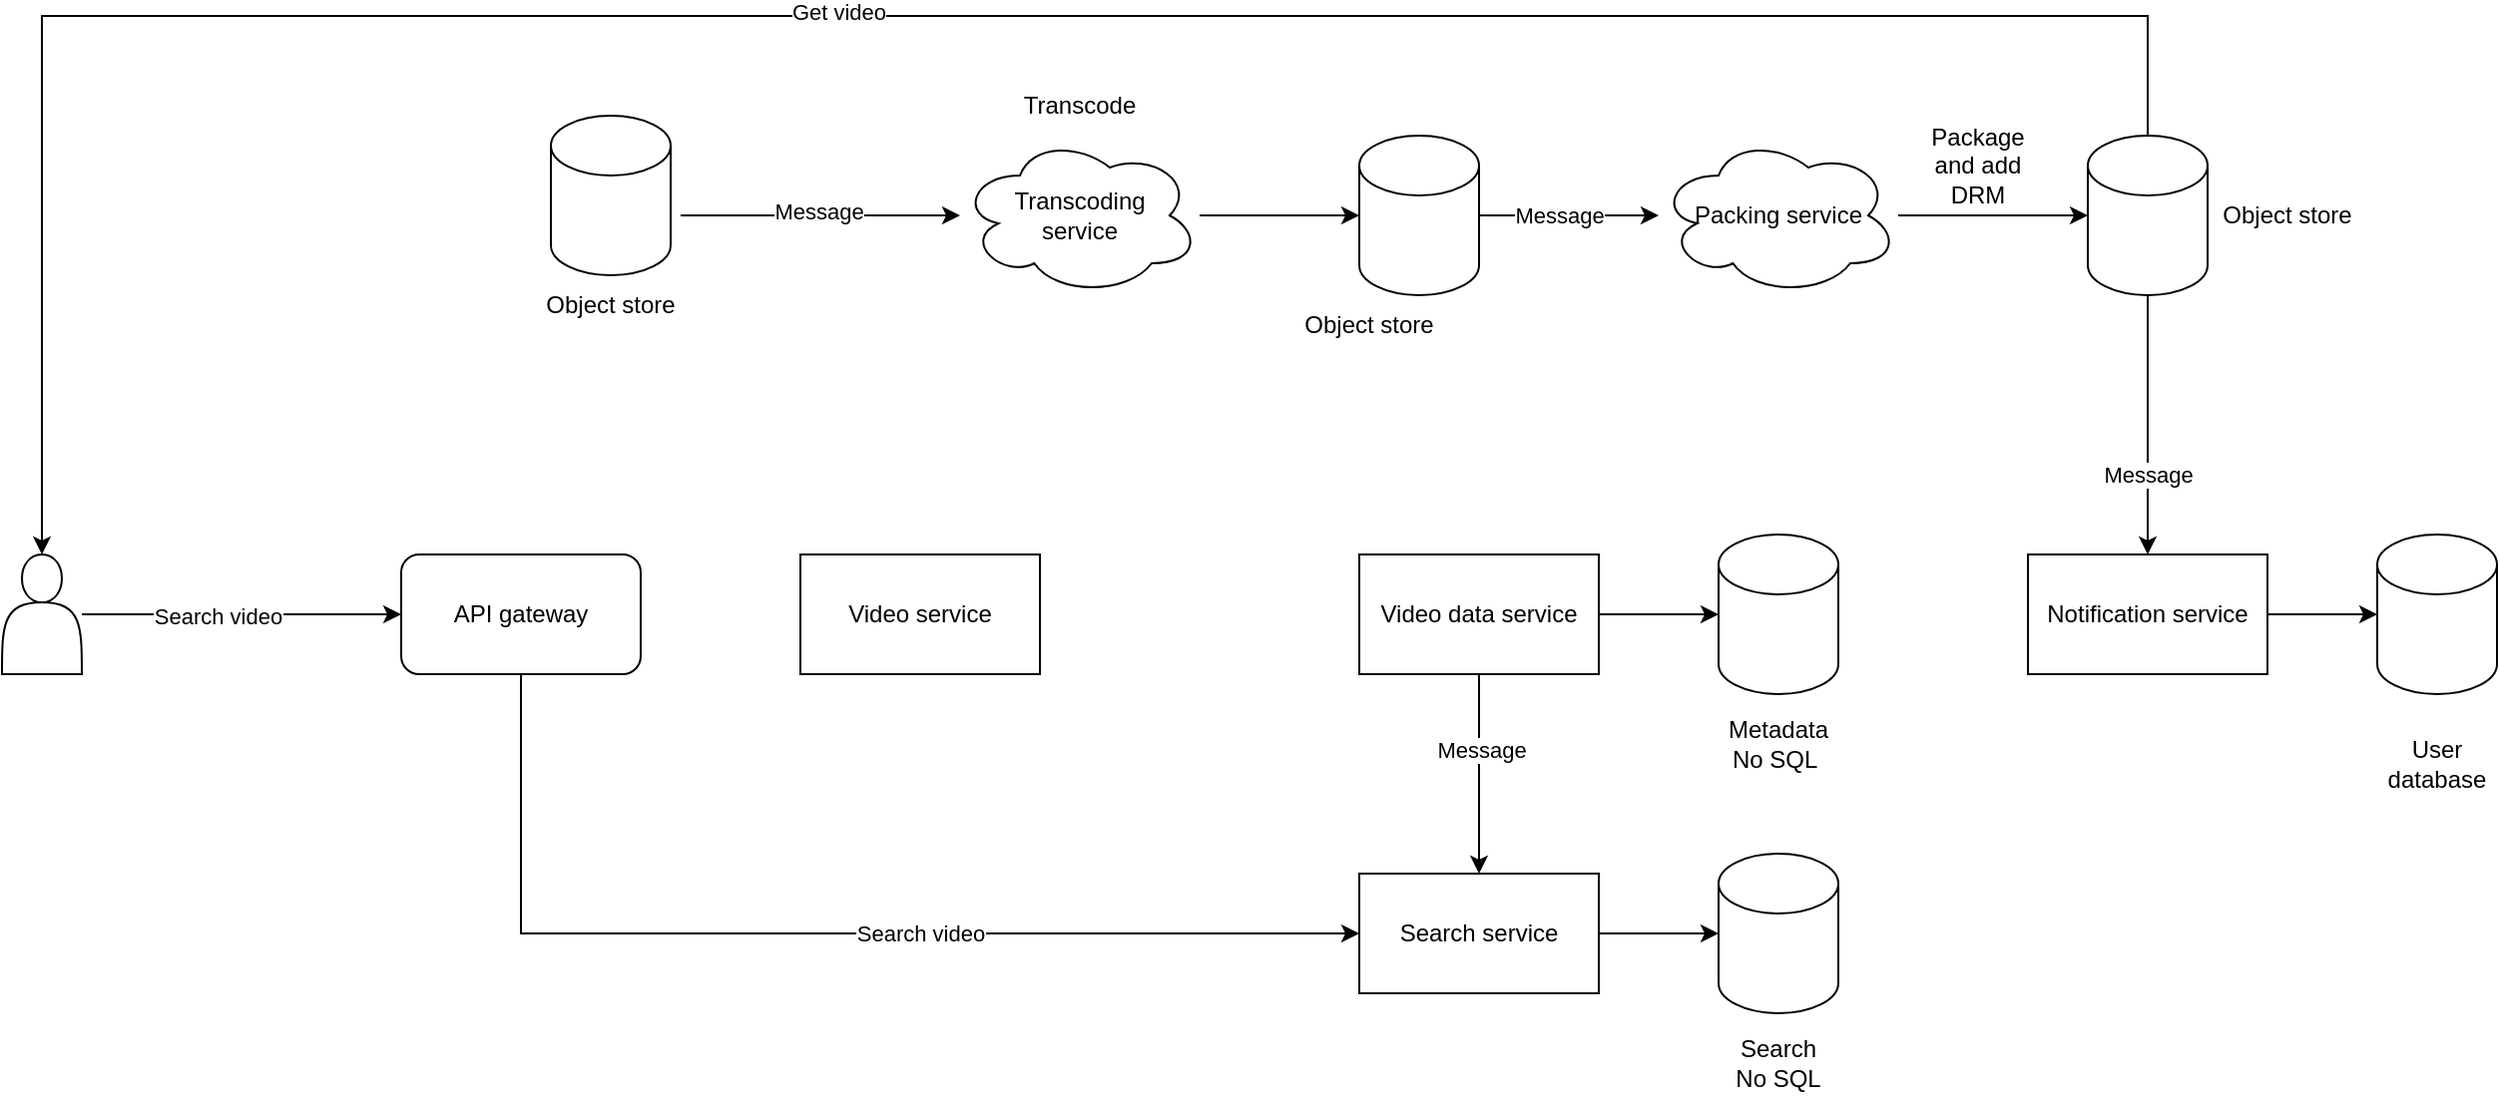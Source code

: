 <mxfile version="21.6.8" type="device">
  <diagram id="SWg9KB9dNT7n6RGxmDI8" name="Page-1">
    <mxGraphModel dx="1592" dy="823" grid="1" gridSize="10" guides="1" tooltips="1" connect="1" arrows="1" fold="1" page="1" pageScale="1" pageWidth="850" pageHeight="1100" math="0" shadow="0">
      <root>
        <mxCell id="0" />
        <mxCell id="1" parent="0" />
        <mxCell id="M7xGzkOP1kLavOliO9xK-62" style="edgeStyle=orthogonalEdgeStyle;rounded=0;orthogonalLoop=1;jettySize=auto;html=1;" edge="1" parent="1" source="_QsQ4Zjg8lzy4qGm6D6l-287" target="M7xGzkOP1kLavOliO9xK-23">
          <mxGeometry relative="1" as="geometry" />
        </mxCell>
        <mxCell id="M7xGzkOP1kLavOliO9xK-63" value="Search video" style="edgeLabel;html=1;align=center;verticalAlign=middle;resizable=0;points=[];" vertex="1" connectable="0" parent="M7xGzkOP1kLavOliO9xK-62">
          <mxGeometry x="-0.15" y="-1" relative="1" as="geometry">
            <mxPoint as="offset" />
          </mxGeometry>
        </mxCell>
        <mxCell id="_QsQ4Zjg8lzy4qGm6D6l-287" value="" style="shape=actor;whiteSpace=wrap;html=1;" parent="1" vertex="1">
          <mxGeometry x="340" y="330" width="40" height="60" as="geometry" />
        </mxCell>
        <mxCell id="M7xGzkOP1kLavOliO9xK-31" style="edgeStyle=orthogonalEdgeStyle;rounded=0;orthogonalLoop=1;jettySize=auto;html=1;entryX=0;entryY=0.5;entryDx=0;entryDy=0;entryPerimeter=0;" edge="1" parent="1" target="M7xGzkOP1kLavOliO9xK-3">
          <mxGeometry relative="1" as="geometry">
            <mxPoint x="680" y="160" as="sourcePoint" />
            <Array as="points">
              <mxPoint x="680" y="160" />
            </Array>
          </mxGeometry>
        </mxCell>
        <mxCell id="M7xGzkOP1kLavOliO9xK-57" value="Message" style="edgeLabel;html=1;align=center;verticalAlign=middle;resizable=0;points=[];" vertex="1" connectable="0" parent="M7xGzkOP1kLavOliO9xK-31">
          <mxGeometry x="-0.022" y="2" relative="1" as="geometry">
            <mxPoint as="offset" />
          </mxGeometry>
        </mxCell>
        <mxCell id="M7xGzkOP1kLavOliO9xK-1" value="" style="shape=cylinder3;whiteSpace=wrap;html=1;boundedLbl=1;backgroundOutline=1;size=15;" vertex="1" parent="1">
          <mxGeometry x="615" y="110" width="60" height="80" as="geometry" />
        </mxCell>
        <mxCell id="M7xGzkOP1kLavOliO9xK-2" value="Object store" style="text;html=1;strokeColor=none;fillColor=none;align=center;verticalAlign=middle;whiteSpace=wrap;rounded=0;" vertex="1" parent="1">
          <mxGeometry x="590" y="190" width="110" height="30" as="geometry" />
        </mxCell>
        <mxCell id="M7xGzkOP1kLavOliO9xK-35" style="edgeStyle=orthogonalEdgeStyle;rounded=0;orthogonalLoop=1;jettySize=auto;html=1;entryX=0;entryY=0.5;entryDx=0;entryDy=0;entryPerimeter=0;" edge="1" parent="1" source="M7xGzkOP1kLavOliO9xK-3" target="M7xGzkOP1kLavOliO9xK-32">
          <mxGeometry relative="1" as="geometry" />
        </mxCell>
        <mxCell id="M7xGzkOP1kLavOliO9xK-3" value="Transcoding &lt;br&gt;service" style="ellipse;shape=cloud;whiteSpace=wrap;html=1;" vertex="1" parent="1">
          <mxGeometry x="820" y="120" width="120" height="80" as="geometry" />
        </mxCell>
        <mxCell id="M7xGzkOP1kLavOliO9xK-78" style="edgeStyle=orthogonalEdgeStyle;rounded=0;orthogonalLoop=1;jettySize=auto;html=1;entryX=0;entryY=0.5;entryDx=0;entryDy=0;" edge="1" parent="1" source="M7xGzkOP1kLavOliO9xK-23" target="M7xGzkOP1kLavOliO9xK-72">
          <mxGeometry relative="1" as="geometry">
            <Array as="points">
              <mxPoint x="600" y="520" />
            </Array>
          </mxGeometry>
        </mxCell>
        <mxCell id="M7xGzkOP1kLavOliO9xK-79" value="Search video" style="edgeLabel;html=1;align=center;verticalAlign=middle;resizable=0;points=[];" vertex="1" connectable="0" parent="M7xGzkOP1kLavOliO9xK-78">
          <mxGeometry x="0.152" y="-2" relative="1" as="geometry">
            <mxPoint x="13" y="-2" as="offset" />
          </mxGeometry>
        </mxCell>
        <mxCell id="M7xGzkOP1kLavOliO9xK-23" value="API gateway" style="rounded=1;whiteSpace=wrap;html=1;" vertex="1" parent="1">
          <mxGeometry x="540" y="330" width="120" height="60" as="geometry" />
        </mxCell>
        <mxCell id="M7xGzkOP1kLavOliO9xK-25" value="Video service" style="rounded=0;whiteSpace=wrap;html=1;" vertex="1" parent="1">
          <mxGeometry x="740" y="330" width="120" height="60" as="geometry" />
        </mxCell>
        <mxCell id="M7xGzkOP1kLavOliO9xK-29" style="edgeStyle=orthogonalEdgeStyle;rounded=0;orthogonalLoop=1;jettySize=auto;html=1;entryX=0;entryY=0.5;entryDx=0;entryDy=0;entryPerimeter=0;" edge="1" parent="1" source="M7xGzkOP1kLavOliO9xK-27" target="M7xGzkOP1kLavOliO9xK-28">
          <mxGeometry relative="1" as="geometry" />
        </mxCell>
        <mxCell id="M7xGzkOP1kLavOliO9xK-76" style="edgeStyle=orthogonalEdgeStyle;rounded=0;orthogonalLoop=1;jettySize=auto;html=1;entryX=0.5;entryY=0;entryDx=0;entryDy=0;" edge="1" parent="1" source="M7xGzkOP1kLavOliO9xK-27" target="M7xGzkOP1kLavOliO9xK-72">
          <mxGeometry relative="1" as="geometry" />
        </mxCell>
        <mxCell id="M7xGzkOP1kLavOliO9xK-77" value="Message" style="edgeLabel;html=1;align=center;verticalAlign=middle;resizable=0;points=[];" vertex="1" connectable="0" parent="M7xGzkOP1kLavOliO9xK-76">
          <mxGeometry x="-0.247" y="1" relative="1" as="geometry">
            <mxPoint as="offset" />
          </mxGeometry>
        </mxCell>
        <mxCell id="M7xGzkOP1kLavOliO9xK-27" value="Video data service" style="rounded=0;whiteSpace=wrap;html=1;" vertex="1" parent="1">
          <mxGeometry x="1020" y="330" width="120" height="60" as="geometry" />
        </mxCell>
        <mxCell id="M7xGzkOP1kLavOliO9xK-28" value="" style="shape=cylinder3;whiteSpace=wrap;html=1;boundedLbl=1;backgroundOutline=1;size=15;" vertex="1" parent="1">
          <mxGeometry x="1200" y="320" width="60" height="80" as="geometry" />
        </mxCell>
        <mxCell id="M7xGzkOP1kLavOliO9xK-41" style="edgeStyle=orthogonalEdgeStyle;rounded=0;orthogonalLoop=1;jettySize=auto;html=1;" edge="1" parent="1" source="M7xGzkOP1kLavOliO9xK-32" target="M7xGzkOP1kLavOliO9xK-38">
          <mxGeometry relative="1" as="geometry" />
        </mxCell>
        <mxCell id="M7xGzkOP1kLavOliO9xK-58" value="Message" style="edgeLabel;html=1;align=center;verticalAlign=middle;resizable=0;points=[];" vertex="1" connectable="0" parent="M7xGzkOP1kLavOliO9xK-41">
          <mxGeometry x="0.156" y="-2" relative="1" as="geometry">
            <mxPoint x="-12" y="-2" as="offset" />
          </mxGeometry>
        </mxCell>
        <mxCell id="M7xGzkOP1kLavOliO9xK-32" value="" style="shape=cylinder3;whiteSpace=wrap;html=1;boundedLbl=1;backgroundOutline=1;size=15;" vertex="1" parent="1">
          <mxGeometry x="1020" y="120" width="60" height="80" as="geometry" />
        </mxCell>
        <mxCell id="M7xGzkOP1kLavOliO9xK-33" value="Object store" style="text;html=1;strokeColor=none;fillColor=none;align=center;verticalAlign=middle;whiteSpace=wrap;rounded=0;" vertex="1" parent="1">
          <mxGeometry x="970" y="200" width="110" height="30" as="geometry" />
        </mxCell>
        <mxCell id="M7xGzkOP1kLavOliO9xK-56" style="edgeStyle=orthogonalEdgeStyle;rounded=0;orthogonalLoop=1;jettySize=auto;html=1;entryX=0;entryY=0.5;entryDx=0;entryDy=0;entryPerimeter=0;" edge="1" parent="1" source="M7xGzkOP1kLavOliO9xK-38" target="M7xGzkOP1kLavOliO9xK-44">
          <mxGeometry relative="1" as="geometry" />
        </mxCell>
        <mxCell id="M7xGzkOP1kLavOliO9xK-38" value="Packing service" style="ellipse;shape=cloud;whiteSpace=wrap;html=1;" vertex="1" parent="1">
          <mxGeometry x="1170" y="120" width="120" height="80" as="geometry" />
        </mxCell>
        <mxCell id="M7xGzkOP1kLavOliO9xK-59" style="edgeStyle=orthogonalEdgeStyle;rounded=0;orthogonalLoop=1;jettySize=auto;html=1;entryX=0.5;entryY=0;entryDx=0;entryDy=0;" edge="1" parent="1" source="M7xGzkOP1kLavOliO9xK-44" target="M7xGzkOP1kLavOliO9xK-51">
          <mxGeometry relative="1" as="geometry" />
        </mxCell>
        <mxCell id="M7xGzkOP1kLavOliO9xK-60" value="Message" style="edgeLabel;html=1;align=center;verticalAlign=middle;resizable=0;points=[];" vertex="1" connectable="0" parent="M7xGzkOP1kLavOliO9xK-59">
          <mxGeometry x="0.041" y="1" relative="1" as="geometry">
            <mxPoint x="-1" y="22" as="offset" />
          </mxGeometry>
        </mxCell>
        <mxCell id="M7xGzkOP1kLavOliO9xK-81" style="edgeStyle=orthogonalEdgeStyle;rounded=0;orthogonalLoop=1;jettySize=auto;html=1;exitX=0.5;exitY=0;exitDx=0;exitDy=0;exitPerimeter=0;" edge="1" parent="1" source="M7xGzkOP1kLavOliO9xK-44" target="_QsQ4Zjg8lzy4qGm6D6l-287">
          <mxGeometry relative="1" as="geometry">
            <Array as="points">
              <mxPoint x="1415" y="60" />
              <mxPoint x="360" y="60" />
            </Array>
          </mxGeometry>
        </mxCell>
        <mxCell id="M7xGzkOP1kLavOliO9xK-82" value="Get video" style="edgeLabel;html=1;align=center;verticalAlign=middle;resizable=0;points=[];" vertex="1" connectable="0" parent="M7xGzkOP1kLavOliO9xK-81">
          <mxGeometry x="0.035" y="-2" relative="1" as="geometry">
            <mxPoint as="offset" />
          </mxGeometry>
        </mxCell>
        <mxCell id="M7xGzkOP1kLavOliO9xK-44" value="" style="shape=cylinder3;whiteSpace=wrap;html=1;boundedLbl=1;backgroundOutline=1;size=15;" vertex="1" parent="1">
          <mxGeometry x="1385" y="120" width="60" height="80" as="geometry" />
        </mxCell>
        <mxCell id="M7xGzkOP1kLavOliO9xK-46" value="Object store" style="text;html=1;strokeColor=none;fillColor=none;align=center;verticalAlign=middle;whiteSpace=wrap;rounded=0;" vertex="1" parent="1">
          <mxGeometry x="1430" y="145" width="110" height="30" as="geometry" />
        </mxCell>
        <mxCell id="M7xGzkOP1kLavOliO9xK-48" value="Transcode" style="text;html=1;strokeColor=none;fillColor=none;align=center;verticalAlign=middle;whiteSpace=wrap;rounded=0;" vertex="1" parent="1">
          <mxGeometry x="850" y="90" width="60" height="30" as="geometry" />
        </mxCell>
        <mxCell id="M7xGzkOP1kLavOliO9xK-49" value="Package and add DRM" style="text;html=1;strokeColor=none;fillColor=none;align=center;verticalAlign=middle;whiteSpace=wrap;rounded=0;" vertex="1" parent="1">
          <mxGeometry x="1300" y="120" width="60" height="30" as="geometry" />
        </mxCell>
        <mxCell id="M7xGzkOP1kLavOliO9xK-50" value="Metadata No SQL&amp;nbsp;" style="text;html=1;strokeColor=none;fillColor=none;align=center;verticalAlign=middle;whiteSpace=wrap;rounded=0;" vertex="1" parent="1">
          <mxGeometry x="1200" y="410" width="60" height="30" as="geometry" />
        </mxCell>
        <mxCell id="M7xGzkOP1kLavOliO9xK-54" style="edgeStyle=orthogonalEdgeStyle;rounded=0;orthogonalLoop=1;jettySize=auto;html=1;entryX=0;entryY=0.5;entryDx=0;entryDy=0;entryPerimeter=0;" edge="1" parent="1" source="M7xGzkOP1kLavOliO9xK-51" target="M7xGzkOP1kLavOliO9xK-53">
          <mxGeometry relative="1" as="geometry" />
        </mxCell>
        <mxCell id="M7xGzkOP1kLavOliO9xK-51" value="Notification service" style="rounded=0;whiteSpace=wrap;html=1;" vertex="1" parent="1">
          <mxGeometry x="1355" y="330" width="120" height="60" as="geometry" />
        </mxCell>
        <mxCell id="M7xGzkOP1kLavOliO9xK-53" value="" style="shape=cylinder3;whiteSpace=wrap;html=1;boundedLbl=1;backgroundOutline=1;size=15;" vertex="1" parent="1">
          <mxGeometry x="1530" y="320" width="60" height="80" as="geometry" />
        </mxCell>
        <mxCell id="M7xGzkOP1kLavOliO9xK-55" value="User database" style="text;html=1;strokeColor=none;fillColor=none;align=center;verticalAlign=middle;whiteSpace=wrap;rounded=0;" vertex="1" parent="1">
          <mxGeometry x="1530" y="420" width="60" height="30" as="geometry" />
        </mxCell>
        <mxCell id="M7xGzkOP1kLavOliO9xK-75" style="edgeStyle=orthogonalEdgeStyle;rounded=0;orthogonalLoop=1;jettySize=auto;html=1;entryX=0;entryY=0.5;entryDx=0;entryDy=0;entryPerimeter=0;" edge="1" parent="1" source="M7xGzkOP1kLavOliO9xK-72" target="M7xGzkOP1kLavOliO9xK-73">
          <mxGeometry relative="1" as="geometry" />
        </mxCell>
        <mxCell id="M7xGzkOP1kLavOliO9xK-72" value="Search service" style="rounded=0;whiteSpace=wrap;html=1;" vertex="1" parent="1">
          <mxGeometry x="1020" y="490" width="120" height="60" as="geometry" />
        </mxCell>
        <mxCell id="M7xGzkOP1kLavOliO9xK-73" value="" style="shape=cylinder3;whiteSpace=wrap;html=1;boundedLbl=1;backgroundOutline=1;size=15;" vertex="1" parent="1">
          <mxGeometry x="1200" y="480" width="60" height="80" as="geometry" />
        </mxCell>
        <mxCell id="M7xGzkOP1kLavOliO9xK-74" value="Search &lt;br&gt;No SQL" style="text;html=1;strokeColor=none;fillColor=none;align=center;verticalAlign=middle;whiteSpace=wrap;rounded=0;" vertex="1" parent="1">
          <mxGeometry x="1200" y="570" width="60" height="30" as="geometry" />
        </mxCell>
      </root>
    </mxGraphModel>
  </diagram>
</mxfile>
